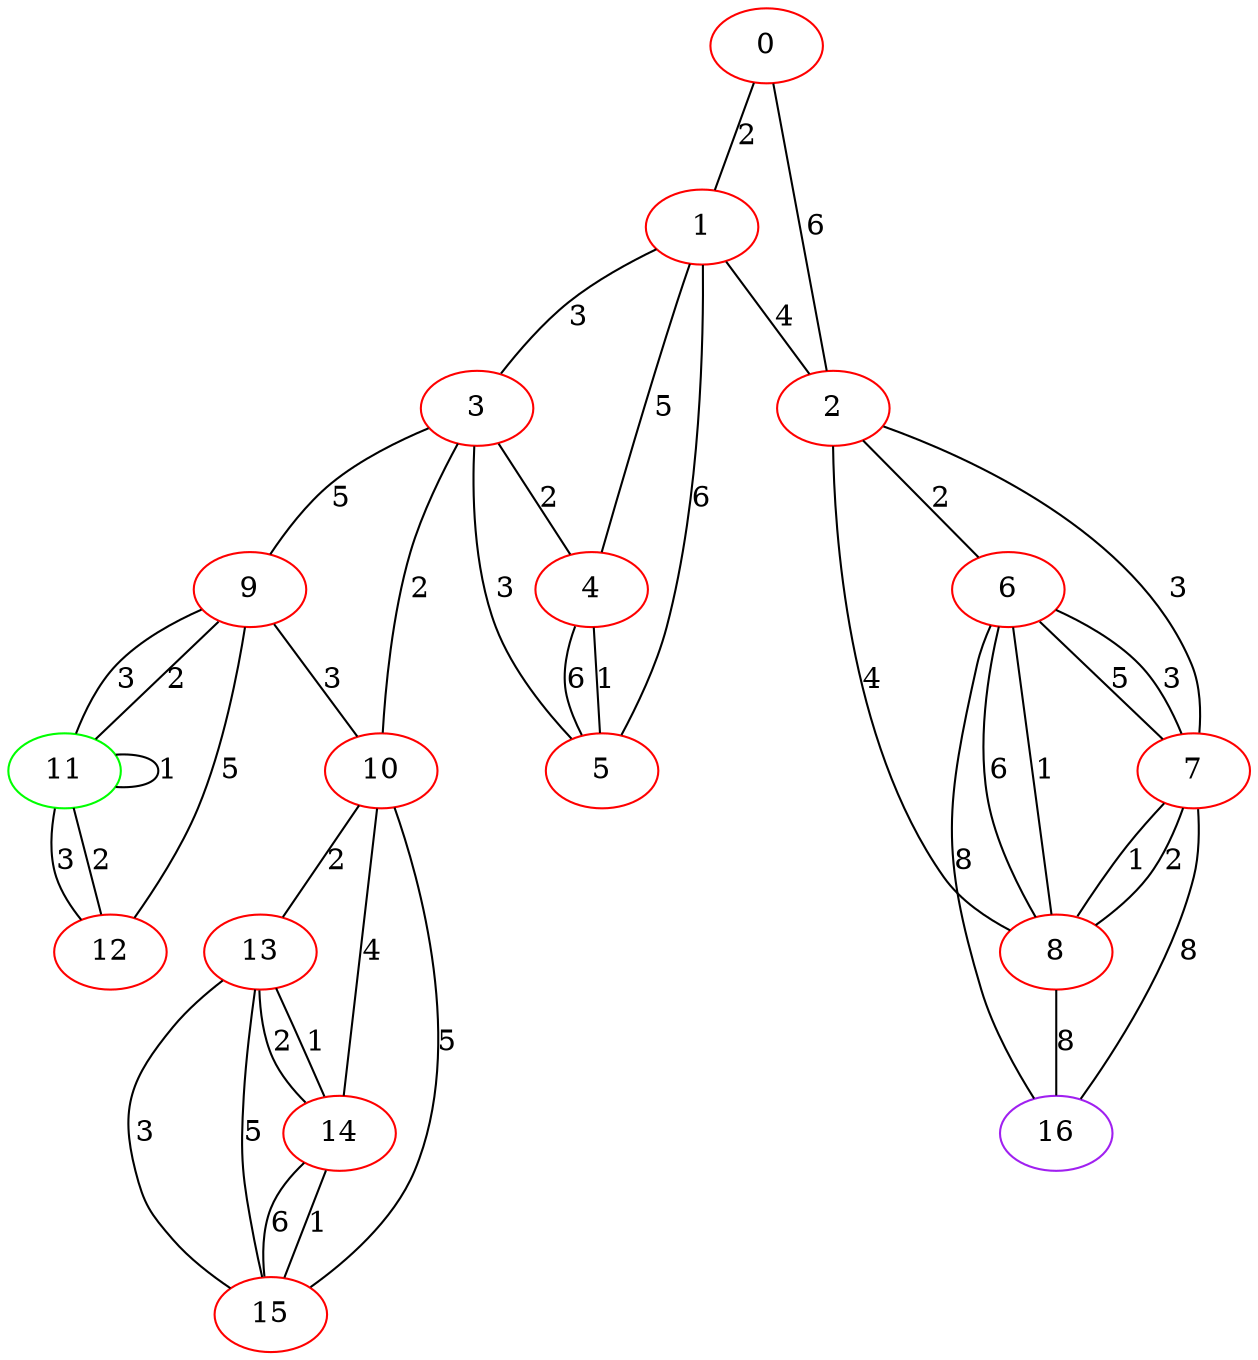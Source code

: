 graph "" {
0 [color=red, weight=1];
1 [color=red, weight=1];
2 [color=red, weight=1];
3 [color=red, weight=1];
4 [color=red, weight=1];
5 [color=red, weight=1];
6 [color=red, weight=1];
7 [color=red, weight=1];
8 [color=red, weight=1];
9 [color=red, weight=1];
10 [color=red, weight=1];
11 [color=green, weight=2];
12 [color=red, weight=1];
13 [color=red, weight=1];
14 [color=red, weight=1];
15 [color=red, weight=1];
16 [color=purple, weight=4];
0 -- 1  [key=0, label=2];
0 -- 2  [key=0, label=6];
1 -- 2  [key=0, label=4];
1 -- 3  [key=0, label=3];
1 -- 4  [key=0, label=5];
1 -- 5  [key=0, label=6];
2 -- 8  [key=0, label=4];
2 -- 6  [key=0, label=2];
2 -- 7  [key=0, label=3];
3 -- 10  [key=0, label=2];
3 -- 4  [key=0, label=2];
3 -- 5  [key=0, label=3];
3 -- 9  [key=0, label=5];
4 -- 5  [key=0, label=1];
4 -- 5  [key=1, label=6];
6 -- 8  [key=0, label=6];
6 -- 8  [key=1, label=1];
6 -- 16  [key=0, label=8];
6 -- 7  [key=0, label=5];
6 -- 7  [key=1, label=3];
7 -- 8  [key=0, label=1];
7 -- 8  [key=1, label=2];
7 -- 16  [key=0, label=8];
8 -- 16  [key=0, label=8];
9 -- 10  [key=0, label=3];
9 -- 11  [key=0, label=3];
9 -- 11  [key=1, label=2];
9 -- 12  [key=0, label=5];
10 -- 13  [key=0, label=2];
10 -- 14  [key=0, label=4];
10 -- 15  [key=0, label=5];
11 -- 11  [key=0, label=1];
11 -- 12  [key=0, label=2];
11 -- 12  [key=1, label=3];
13 -- 14  [key=0, label=2];
13 -- 14  [key=1, label=1];
13 -- 15  [key=0, label=3];
13 -- 15  [key=1, label=5];
14 -- 15  [key=0, label=1];
14 -- 15  [key=1, label=6];
}

